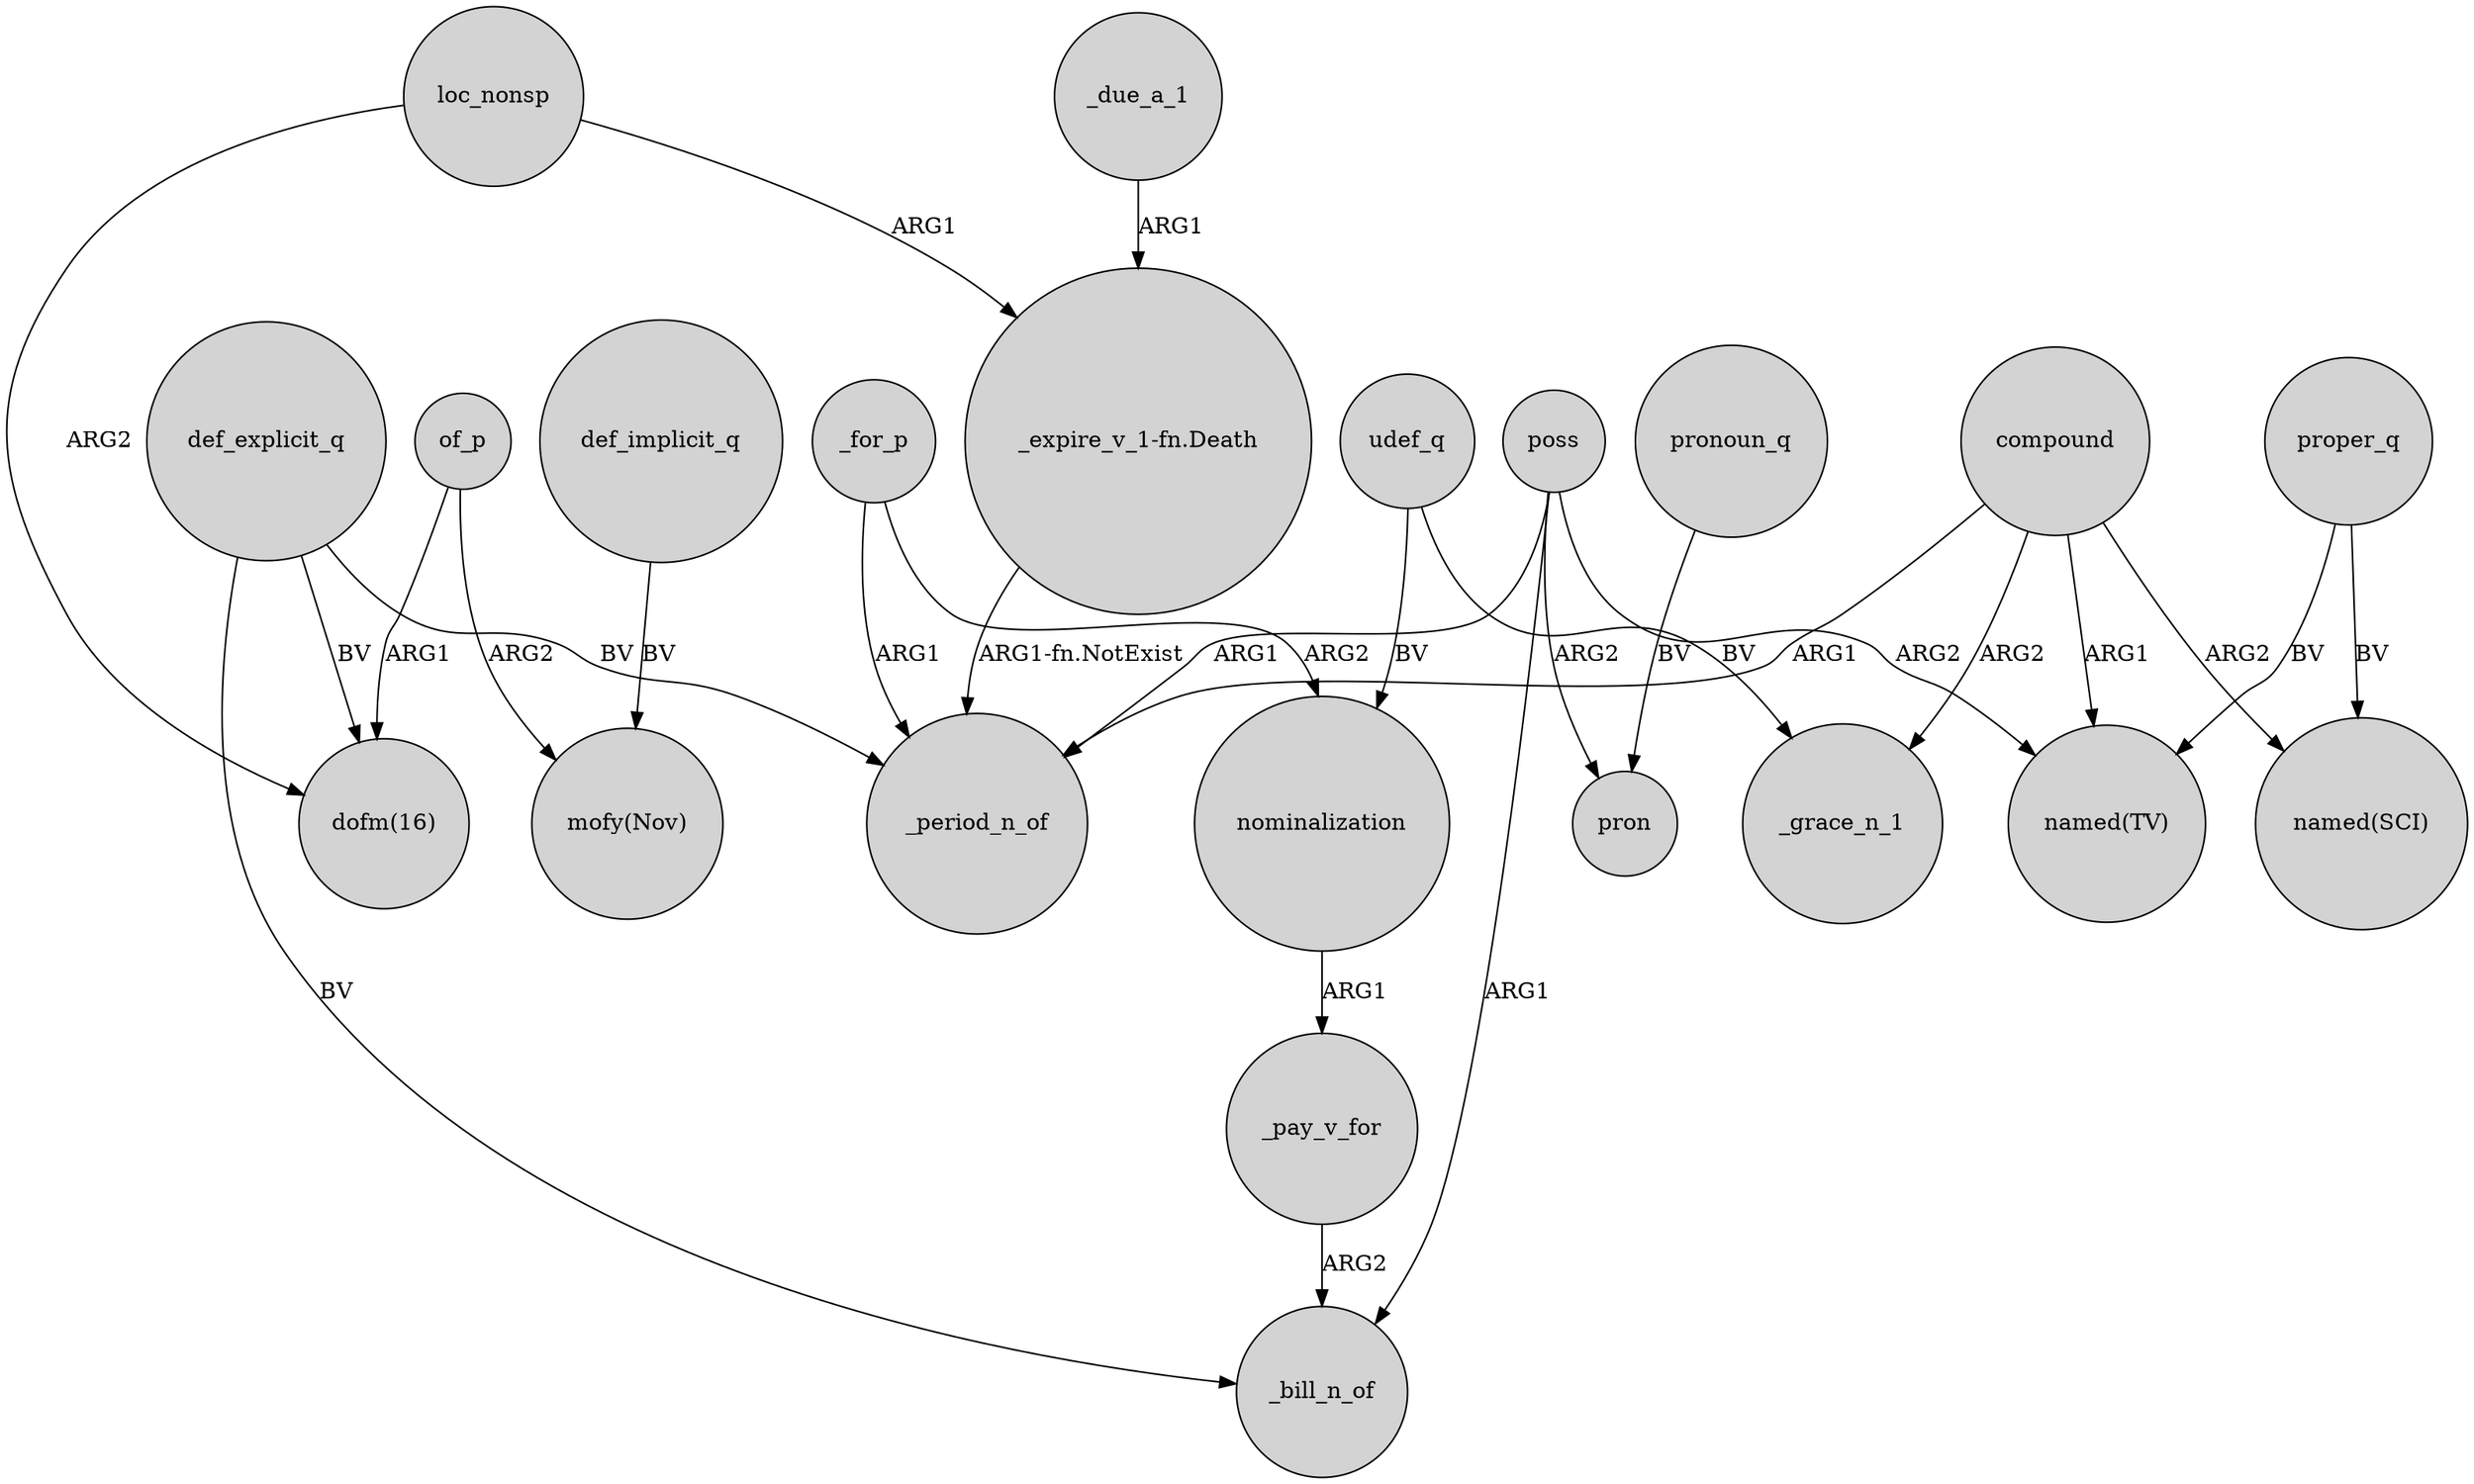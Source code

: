 digraph {
	node [shape=circle style=filled]
	def_explicit_q -> _period_n_of [label=BV]
	_for_p -> _period_n_of [label=ARG1]
	of_p -> "dofm(16)" [label=ARG1]
	_due_a_1 -> "_expire_v_1-fn.Death" [label=ARG1]
	poss -> pron [label=ARG2]
	compound -> _grace_n_1 [label=ARG2]
	udef_q -> _grace_n_1 [label=BV]
	_for_p -> nominalization [label=ARG2]
	poss -> "named(TV)" [label=ARG2]
	poss -> _period_n_of [label=ARG1]
	proper_q -> "named(TV)" [label=BV]
	pronoun_q -> pron [label=BV]
	nominalization -> _pay_v_for [label=ARG1]
	"_expire_v_1-fn.Death" -> _period_n_of [label="ARG1-fn.NotExist"]
	compound -> _period_n_of [label=ARG1]
	compound -> "named(SCI)" [label=ARG2]
	udef_q -> nominalization [label=BV]
	def_explicit_q -> _bill_n_of [label=BV]
	def_explicit_q -> "dofm(16)" [label=BV]
	loc_nonsp -> "_expire_v_1-fn.Death" [label=ARG1]
	_pay_v_for -> _bill_n_of [label=ARG2]
	poss -> _bill_n_of [label=ARG1]
	of_p -> "mofy(Nov)" [label=ARG2]
	loc_nonsp -> "dofm(16)" [label=ARG2]
	def_implicit_q -> "mofy(Nov)" [label=BV]
	compound -> "named(TV)" [label=ARG1]
	proper_q -> "named(SCI)" [label=BV]
}

